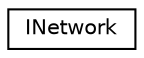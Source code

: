 digraph "Graphical Class Hierarchy"
{
 // LATEX_PDF_SIZE
  edge [fontname="Helvetica",fontsize="10",labelfontname="Helvetica",labelfontsize="10"];
  node [fontname="Helvetica",fontsize="10",shape=record];
  rankdir="LR";
  Node0 [label="INetwork",height=0.2,width=0.4,color="black", fillcolor="white", style="filled",URL="$classINetwork.html",tooltip=" "];
}

